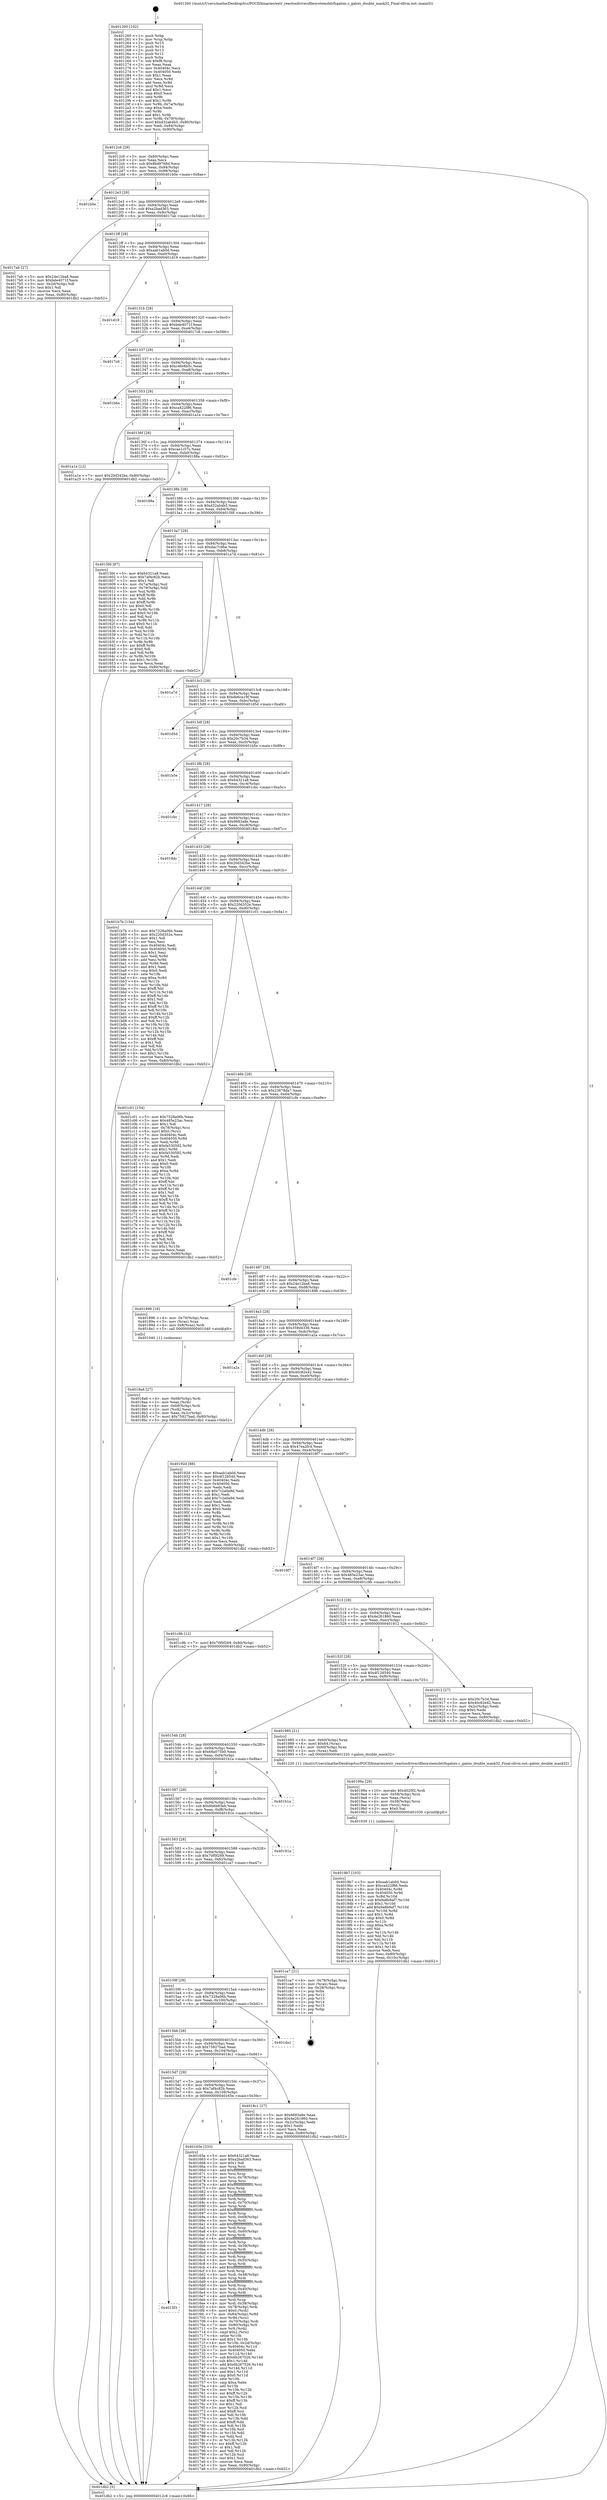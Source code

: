 digraph "0x401260" {
  label = "0x401260 (/mnt/c/Users/mathe/Desktop/tcc/POCII/binaries/extr_reactosdriversfilesystemsbtrfsgalois.c_galois_double_mask32_Final-ollvm.out::main(0))"
  labelloc = "t"
  node[shape=record]

  Entry [label="",width=0.3,height=0.3,shape=circle,fillcolor=black,style=filled]
  "0x4012c6" [label="{
     0x4012c6 [29]\l
     | [instrs]\l
     &nbsp;&nbsp;0x4012c6 \<+3\>: mov -0x80(%rbp),%eax\l
     &nbsp;&nbsp;0x4012c9 \<+2\>: mov %eax,%ecx\l
     &nbsp;&nbsp;0x4012cb \<+6\>: sub $0x8bd9768d,%ecx\l
     &nbsp;&nbsp;0x4012d1 \<+6\>: mov %eax,-0x94(%rbp)\l
     &nbsp;&nbsp;0x4012d7 \<+6\>: mov %ecx,-0x98(%rbp)\l
     &nbsp;&nbsp;0x4012dd \<+6\>: je 0000000000401b0e \<main+0x8ae\>\l
  }"]
  "0x401b0e" [label="{
     0x401b0e\l
  }", style=dashed]
  "0x4012e3" [label="{
     0x4012e3 [28]\l
     | [instrs]\l
     &nbsp;&nbsp;0x4012e3 \<+5\>: jmp 00000000004012e8 \<main+0x88\>\l
     &nbsp;&nbsp;0x4012e8 \<+6\>: mov -0x94(%rbp),%eax\l
     &nbsp;&nbsp;0x4012ee \<+5\>: sub $0xa2bad363,%eax\l
     &nbsp;&nbsp;0x4012f3 \<+6\>: mov %eax,-0x9c(%rbp)\l
     &nbsp;&nbsp;0x4012f9 \<+6\>: je 00000000004017ab \<main+0x54b\>\l
  }"]
  Exit [label="",width=0.3,height=0.3,shape=circle,fillcolor=black,style=filled,peripheries=2]
  "0x4017ab" [label="{
     0x4017ab [27]\l
     | [instrs]\l
     &nbsp;&nbsp;0x4017ab \<+5\>: mov $0x24e12ba8,%eax\l
     &nbsp;&nbsp;0x4017b0 \<+5\>: mov $0xbde4071f,%ecx\l
     &nbsp;&nbsp;0x4017b5 \<+3\>: mov -0x2d(%rbp),%dl\l
     &nbsp;&nbsp;0x4017b8 \<+3\>: test $0x1,%dl\l
     &nbsp;&nbsp;0x4017bb \<+3\>: cmovne %ecx,%eax\l
     &nbsp;&nbsp;0x4017be \<+3\>: mov %eax,-0x80(%rbp)\l
     &nbsp;&nbsp;0x4017c1 \<+5\>: jmp 0000000000401db2 \<main+0xb52\>\l
  }"]
  "0x4012ff" [label="{
     0x4012ff [28]\l
     | [instrs]\l
     &nbsp;&nbsp;0x4012ff \<+5\>: jmp 0000000000401304 \<main+0xa4\>\l
     &nbsp;&nbsp;0x401304 \<+6\>: mov -0x94(%rbp),%eax\l
     &nbsp;&nbsp;0x40130a \<+5\>: sub $0xaab1ab0d,%eax\l
     &nbsp;&nbsp;0x40130f \<+6\>: mov %eax,-0xa0(%rbp)\l
     &nbsp;&nbsp;0x401315 \<+6\>: je 0000000000401d19 \<main+0xab9\>\l
  }"]
  "0x4019b7" [label="{
     0x4019b7 [103]\l
     | [instrs]\l
     &nbsp;&nbsp;0x4019b7 \<+5\>: mov $0xaab1ab0d,%esi\l
     &nbsp;&nbsp;0x4019bc \<+5\>: mov $0xca422f86,%edx\l
     &nbsp;&nbsp;0x4019c1 \<+8\>: mov 0x40404c,%r8d\l
     &nbsp;&nbsp;0x4019c9 \<+8\>: mov 0x404050,%r9d\l
     &nbsp;&nbsp;0x4019d1 \<+3\>: mov %r8d,%r10d\l
     &nbsp;&nbsp;0x4019d4 \<+7\>: sub $0x9a8b9af7,%r10d\l
     &nbsp;&nbsp;0x4019db \<+4\>: sub $0x1,%r10d\l
     &nbsp;&nbsp;0x4019df \<+7\>: add $0x9a8b9af7,%r10d\l
     &nbsp;&nbsp;0x4019e6 \<+4\>: imul %r10d,%r8d\l
     &nbsp;&nbsp;0x4019ea \<+4\>: and $0x1,%r8d\l
     &nbsp;&nbsp;0x4019ee \<+4\>: cmp $0x0,%r8d\l
     &nbsp;&nbsp;0x4019f2 \<+4\>: sete %r11b\l
     &nbsp;&nbsp;0x4019f6 \<+4\>: cmp $0xa,%r9d\l
     &nbsp;&nbsp;0x4019fa \<+3\>: setl %bl\l
     &nbsp;&nbsp;0x4019fd \<+3\>: mov %r11b,%r14b\l
     &nbsp;&nbsp;0x401a00 \<+3\>: and %bl,%r14b\l
     &nbsp;&nbsp;0x401a03 \<+3\>: xor %bl,%r11b\l
     &nbsp;&nbsp;0x401a06 \<+3\>: or %r11b,%r14b\l
     &nbsp;&nbsp;0x401a09 \<+4\>: test $0x1,%r14b\l
     &nbsp;&nbsp;0x401a0d \<+3\>: cmovne %edx,%esi\l
     &nbsp;&nbsp;0x401a10 \<+3\>: mov %esi,-0x80(%rbp)\l
     &nbsp;&nbsp;0x401a13 \<+6\>: mov %eax,-0x10c(%rbp)\l
     &nbsp;&nbsp;0x401a19 \<+5\>: jmp 0000000000401db2 \<main+0xb52\>\l
  }"]
  "0x401d19" [label="{
     0x401d19\l
  }", style=dashed]
  "0x40131b" [label="{
     0x40131b [28]\l
     | [instrs]\l
     &nbsp;&nbsp;0x40131b \<+5\>: jmp 0000000000401320 \<main+0xc0\>\l
     &nbsp;&nbsp;0x401320 \<+6\>: mov -0x94(%rbp),%eax\l
     &nbsp;&nbsp;0x401326 \<+5\>: sub $0xbde4071f,%eax\l
     &nbsp;&nbsp;0x40132b \<+6\>: mov %eax,-0xa4(%rbp)\l
     &nbsp;&nbsp;0x401331 \<+6\>: je 00000000004017c6 \<main+0x566\>\l
  }"]
  "0x40199a" [label="{
     0x40199a [29]\l
     | [instrs]\l
     &nbsp;&nbsp;0x40199a \<+10\>: movabs $0x4020f2,%rdi\l
     &nbsp;&nbsp;0x4019a4 \<+4\>: mov -0x58(%rbp),%rcx\l
     &nbsp;&nbsp;0x4019a8 \<+2\>: mov %eax,(%rcx)\l
     &nbsp;&nbsp;0x4019aa \<+4\>: mov -0x58(%rbp),%rcx\l
     &nbsp;&nbsp;0x4019ae \<+2\>: mov (%rcx),%esi\l
     &nbsp;&nbsp;0x4019b0 \<+2\>: mov $0x0,%al\l
     &nbsp;&nbsp;0x4019b2 \<+5\>: call 0000000000401030 \<printf@plt\>\l
     | [calls]\l
     &nbsp;&nbsp;0x401030 \{1\} (unknown)\l
  }"]
  "0x4017c6" [label="{
     0x4017c6\l
  }", style=dashed]
  "0x401337" [label="{
     0x401337 [28]\l
     | [instrs]\l
     &nbsp;&nbsp;0x401337 \<+5\>: jmp 000000000040133c \<main+0xdc\>\l
     &nbsp;&nbsp;0x40133c \<+6\>: mov -0x94(%rbp),%eax\l
     &nbsp;&nbsp;0x401342 \<+5\>: sub $0xc46c6b5c,%eax\l
     &nbsp;&nbsp;0x401347 \<+6\>: mov %eax,-0xa8(%rbp)\l
     &nbsp;&nbsp;0x40134d \<+6\>: je 0000000000401b6a \<main+0x90a\>\l
  }"]
  "0x4018a6" [label="{
     0x4018a6 [27]\l
     | [instrs]\l
     &nbsp;&nbsp;0x4018a6 \<+4\>: mov -0x68(%rbp),%rdi\l
     &nbsp;&nbsp;0x4018aa \<+2\>: mov %eax,(%rdi)\l
     &nbsp;&nbsp;0x4018ac \<+4\>: mov -0x68(%rbp),%rdi\l
     &nbsp;&nbsp;0x4018b0 \<+2\>: mov (%rdi),%eax\l
     &nbsp;&nbsp;0x4018b2 \<+3\>: mov %eax,-0x2c(%rbp)\l
     &nbsp;&nbsp;0x4018b5 \<+7\>: movl $0x75827bad,-0x80(%rbp)\l
     &nbsp;&nbsp;0x4018bc \<+5\>: jmp 0000000000401db2 \<main+0xb52\>\l
  }"]
  "0x401b6a" [label="{
     0x401b6a\l
  }", style=dashed]
  "0x401353" [label="{
     0x401353 [28]\l
     | [instrs]\l
     &nbsp;&nbsp;0x401353 \<+5\>: jmp 0000000000401358 \<main+0xf8\>\l
     &nbsp;&nbsp;0x401358 \<+6\>: mov -0x94(%rbp),%eax\l
     &nbsp;&nbsp;0x40135e \<+5\>: sub $0xca422f86,%eax\l
     &nbsp;&nbsp;0x401363 \<+6\>: mov %eax,-0xac(%rbp)\l
     &nbsp;&nbsp;0x401369 \<+6\>: je 0000000000401a1e \<main+0x7be\>\l
  }"]
  "0x4015f3" [label="{
     0x4015f3\l
  }", style=dashed]
  "0x401a1e" [label="{
     0x401a1e [12]\l
     | [instrs]\l
     &nbsp;&nbsp;0x401a1e \<+7\>: movl $0x20d342be,-0x80(%rbp)\l
     &nbsp;&nbsp;0x401a25 \<+5\>: jmp 0000000000401db2 \<main+0xb52\>\l
  }"]
  "0x40136f" [label="{
     0x40136f [28]\l
     | [instrs]\l
     &nbsp;&nbsp;0x40136f \<+5\>: jmp 0000000000401374 \<main+0x114\>\l
     &nbsp;&nbsp;0x401374 \<+6\>: mov -0x94(%rbp),%eax\l
     &nbsp;&nbsp;0x40137a \<+5\>: sub $0xcae1c57c,%eax\l
     &nbsp;&nbsp;0x40137f \<+6\>: mov %eax,-0xb0(%rbp)\l
     &nbsp;&nbsp;0x401385 \<+6\>: je 000000000040188a \<main+0x62a\>\l
  }"]
  "0x40165e" [label="{
     0x40165e [333]\l
     | [instrs]\l
     &nbsp;&nbsp;0x40165e \<+5\>: mov $0x64321a8,%eax\l
     &nbsp;&nbsp;0x401663 \<+5\>: mov $0xa2bad363,%ecx\l
     &nbsp;&nbsp;0x401668 \<+2\>: mov $0x1,%dl\l
     &nbsp;&nbsp;0x40166a \<+3\>: mov %rsp,%rsi\l
     &nbsp;&nbsp;0x40166d \<+4\>: add $0xfffffffffffffff0,%rsi\l
     &nbsp;&nbsp;0x401671 \<+3\>: mov %rsi,%rsp\l
     &nbsp;&nbsp;0x401674 \<+4\>: mov %rsi,-0x78(%rbp)\l
     &nbsp;&nbsp;0x401678 \<+3\>: mov %rsp,%rsi\l
     &nbsp;&nbsp;0x40167b \<+4\>: add $0xfffffffffffffff0,%rsi\l
     &nbsp;&nbsp;0x40167f \<+3\>: mov %rsi,%rsp\l
     &nbsp;&nbsp;0x401682 \<+3\>: mov %rsp,%rdi\l
     &nbsp;&nbsp;0x401685 \<+4\>: add $0xfffffffffffffff0,%rdi\l
     &nbsp;&nbsp;0x401689 \<+3\>: mov %rdi,%rsp\l
     &nbsp;&nbsp;0x40168c \<+4\>: mov %rdi,-0x70(%rbp)\l
     &nbsp;&nbsp;0x401690 \<+3\>: mov %rsp,%rdi\l
     &nbsp;&nbsp;0x401693 \<+4\>: add $0xfffffffffffffff0,%rdi\l
     &nbsp;&nbsp;0x401697 \<+3\>: mov %rdi,%rsp\l
     &nbsp;&nbsp;0x40169a \<+4\>: mov %rdi,-0x68(%rbp)\l
     &nbsp;&nbsp;0x40169e \<+3\>: mov %rsp,%rdi\l
     &nbsp;&nbsp;0x4016a1 \<+4\>: add $0xfffffffffffffff0,%rdi\l
     &nbsp;&nbsp;0x4016a5 \<+3\>: mov %rdi,%rsp\l
     &nbsp;&nbsp;0x4016a8 \<+4\>: mov %rdi,-0x60(%rbp)\l
     &nbsp;&nbsp;0x4016ac \<+3\>: mov %rsp,%rdi\l
     &nbsp;&nbsp;0x4016af \<+4\>: add $0xfffffffffffffff0,%rdi\l
     &nbsp;&nbsp;0x4016b3 \<+3\>: mov %rdi,%rsp\l
     &nbsp;&nbsp;0x4016b6 \<+4\>: mov %rdi,-0x58(%rbp)\l
     &nbsp;&nbsp;0x4016ba \<+3\>: mov %rsp,%rdi\l
     &nbsp;&nbsp;0x4016bd \<+4\>: add $0xfffffffffffffff0,%rdi\l
     &nbsp;&nbsp;0x4016c1 \<+3\>: mov %rdi,%rsp\l
     &nbsp;&nbsp;0x4016c4 \<+4\>: mov %rdi,-0x50(%rbp)\l
     &nbsp;&nbsp;0x4016c8 \<+3\>: mov %rsp,%rdi\l
     &nbsp;&nbsp;0x4016cb \<+4\>: add $0xfffffffffffffff0,%rdi\l
     &nbsp;&nbsp;0x4016cf \<+3\>: mov %rdi,%rsp\l
     &nbsp;&nbsp;0x4016d2 \<+4\>: mov %rdi,-0x48(%rbp)\l
     &nbsp;&nbsp;0x4016d6 \<+3\>: mov %rsp,%rdi\l
     &nbsp;&nbsp;0x4016d9 \<+4\>: add $0xfffffffffffffff0,%rdi\l
     &nbsp;&nbsp;0x4016dd \<+3\>: mov %rdi,%rsp\l
     &nbsp;&nbsp;0x4016e0 \<+4\>: mov %rdi,-0x40(%rbp)\l
     &nbsp;&nbsp;0x4016e4 \<+3\>: mov %rsp,%rdi\l
     &nbsp;&nbsp;0x4016e7 \<+4\>: add $0xfffffffffffffff0,%rdi\l
     &nbsp;&nbsp;0x4016eb \<+3\>: mov %rdi,%rsp\l
     &nbsp;&nbsp;0x4016ee \<+4\>: mov %rdi,-0x38(%rbp)\l
     &nbsp;&nbsp;0x4016f2 \<+4\>: mov -0x78(%rbp),%rdi\l
     &nbsp;&nbsp;0x4016f6 \<+6\>: movl $0x0,(%rdi)\l
     &nbsp;&nbsp;0x4016fc \<+7\>: mov -0x84(%rbp),%r8d\l
     &nbsp;&nbsp;0x401703 \<+3\>: mov %r8d,(%rsi)\l
     &nbsp;&nbsp;0x401706 \<+4\>: mov -0x70(%rbp),%rdi\l
     &nbsp;&nbsp;0x40170a \<+7\>: mov -0x90(%rbp),%r9\l
     &nbsp;&nbsp;0x401711 \<+3\>: mov %r9,(%rdi)\l
     &nbsp;&nbsp;0x401714 \<+3\>: cmpl $0x2,(%rsi)\l
     &nbsp;&nbsp;0x401717 \<+4\>: setne %r10b\l
     &nbsp;&nbsp;0x40171b \<+4\>: and $0x1,%r10b\l
     &nbsp;&nbsp;0x40171f \<+4\>: mov %r10b,-0x2d(%rbp)\l
     &nbsp;&nbsp;0x401723 \<+8\>: mov 0x40404c,%r11d\l
     &nbsp;&nbsp;0x40172b \<+7\>: mov 0x404050,%ebx\l
     &nbsp;&nbsp;0x401732 \<+3\>: mov %r11d,%r14d\l
     &nbsp;&nbsp;0x401735 \<+7\>: sub $0x6b267526,%r14d\l
     &nbsp;&nbsp;0x40173c \<+4\>: sub $0x1,%r14d\l
     &nbsp;&nbsp;0x401740 \<+7\>: add $0x6b267526,%r14d\l
     &nbsp;&nbsp;0x401747 \<+4\>: imul %r14d,%r11d\l
     &nbsp;&nbsp;0x40174b \<+4\>: and $0x1,%r11d\l
     &nbsp;&nbsp;0x40174f \<+4\>: cmp $0x0,%r11d\l
     &nbsp;&nbsp;0x401753 \<+4\>: sete %r10b\l
     &nbsp;&nbsp;0x401757 \<+3\>: cmp $0xa,%ebx\l
     &nbsp;&nbsp;0x40175a \<+4\>: setl %r15b\l
     &nbsp;&nbsp;0x40175e \<+3\>: mov %r10b,%r12b\l
     &nbsp;&nbsp;0x401761 \<+4\>: xor $0xff,%r12b\l
     &nbsp;&nbsp;0x401765 \<+3\>: mov %r15b,%r13b\l
     &nbsp;&nbsp;0x401768 \<+4\>: xor $0xff,%r13b\l
     &nbsp;&nbsp;0x40176c \<+3\>: xor $0x1,%dl\l
     &nbsp;&nbsp;0x40176f \<+3\>: mov %r12b,%sil\l
     &nbsp;&nbsp;0x401772 \<+4\>: and $0xff,%sil\l
     &nbsp;&nbsp;0x401776 \<+3\>: and %dl,%r10b\l
     &nbsp;&nbsp;0x401779 \<+3\>: mov %r13b,%dil\l
     &nbsp;&nbsp;0x40177c \<+4\>: and $0xff,%dil\l
     &nbsp;&nbsp;0x401780 \<+3\>: and %dl,%r15b\l
     &nbsp;&nbsp;0x401783 \<+3\>: or %r10b,%sil\l
     &nbsp;&nbsp;0x401786 \<+3\>: or %r15b,%dil\l
     &nbsp;&nbsp;0x401789 \<+3\>: xor %dil,%sil\l
     &nbsp;&nbsp;0x40178c \<+3\>: or %r13b,%r12b\l
     &nbsp;&nbsp;0x40178f \<+4\>: xor $0xff,%r12b\l
     &nbsp;&nbsp;0x401793 \<+3\>: or $0x1,%dl\l
     &nbsp;&nbsp;0x401796 \<+3\>: and %dl,%r12b\l
     &nbsp;&nbsp;0x401799 \<+3\>: or %r12b,%sil\l
     &nbsp;&nbsp;0x40179c \<+4\>: test $0x1,%sil\l
     &nbsp;&nbsp;0x4017a0 \<+3\>: cmovne %ecx,%eax\l
     &nbsp;&nbsp;0x4017a3 \<+3\>: mov %eax,-0x80(%rbp)\l
     &nbsp;&nbsp;0x4017a6 \<+5\>: jmp 0000000000401db2 \<main+0xb52\>\l
  }"]
  "0x40188a" [label="{
     0x40188a\l
  }", style=dashed]
  "0x40138b" [label="{
     0x40138b [28]\l
     | [instrs]\l
     &nbsp;&nbsp;0x40138b \<+5\>: jmp 0000000000401390 \<main+0x130\>\l
     &nbsp;&nbsp;0x401390 \<+6\>: mov -0x94(%rbp),%eax\l
     &nbsp;&nbsp;0x401396 \<+5\>: sub $0xd32ab4b5,%eax\l
     &nbsp;&nbsp;0x40139b \<+6\>: mov %eax,-0xb4(%rbp)\l
     &nbsp;&nbsp;0x4013a1 \<+6\>: je 00000000004015fd \<main+0x39d\>\l
  }"]
  "0x4015d7" [label="{
     0x4015d7 [28]\l
     | [instrs]\l
     &nbsp;&nbsp;0x4015d7 \<+5\>: jmp 00000000004015dc \<main+0x37c\>\l
     &nbsp;&nbsp;0x4015dc \<+6\>: mov -0x94(%rbp),%eax\l
     &nbsp;&nbsp;0x4015e2 \<+5\>: sub $0x7af4c82b,%eax\l
     &nbsp;&nbsp;0x4015e7 \<+6\>: mov %eax,-0x108(%rbp)\l
     &nbsp;&nbsp;0x4015ed \<+6\>: je 000000000040165e \<main+0x3fe\>\l
  }"]
  "0x4015fd" [label="{
     0x4015fd [97]\l
     | [instrs]\l
     &nbsp;&nbsp;0x4015fd \<+5\>: mov $0x64321a8,%eax\l
     &nbsp;&nbsp;0x401602 \<+5\>: mov $0x7af4c82b,%ecx\l
     &nbsp;&nbsp;0x401607 \<+2\>: mov $0x1,%dl\l
     &nbsp;&nbsp;0x401609 \<+4\>: mov -0x7a(%rbp),%sil\l
     &nbsp;&nbsp;0x40160d \<+4\>: mov -0x79(%rbp),%dil\l
     &nbsp;&nbsp;0x401611 \<+3\>: mov %sil,%r8b\l
     &nbsp;&nbsp;0x401614 \<+4\>: xor $0xff,%r8b\l
     &nbsp;&nbsp;0x401618 \<+3\>: mov %dil,%r9b\l
     &nbsp;&nbsp;0x40161b \<+4\>: xor $0xff,%r9b\l
     &nbsp;&nbsp;0x40161f \<+3\>: xor $0x0,%dl\l
     &nbsp;&nbsp;0x401622 \<+3\>: mov %r8b,%r10b\l
     &nbsp;&nbsp;0x401625 \<+4\>: and $0x0,%r10b\l
     &nbsp;&nbsp;0x401629 \<+3\>: and %dl,%sil\l
     &nbsp;&nbsp;0x40162c \<+3\>: mov %r9b,%r11b\l
     &nbsp;&nbsp;0x40162f \<+4\>: and $0x0,%r11b\l
     &nbsp;&nbsp;0x401633 \<+3\>: and %dl,%dil\l
     &nbsp;&nbsp;0x401636 \<+3\>: or %sil,%r10b\l
     &nbsp;&nbsp;0x401639 \<+3\>: or %dil,%r11b\l
     &nbsp;&nbsp;0x40163c \<+3\>: xor %r11b,%r10b\l
     &nbsp;&nbsp;0x40163f \<+3\>: or %r9b,%r8b\l
     &nbsp;&nbsp;0x401642 \<+4\>: xor $0xff,%r8b\l
     &nbsp;&nbsp;0x401646 \<+3\>: or $0x0,%dl\l
     &nbsp;&nbsp;0x401649 \<+3\>: and %dl,%r8b\l
     &nbsp;&nbsp;0x40164c \<+3\>: or %r8b,%r10b\l
     &nbsp;&nbsp;0x40164f \<+4\>: test $0x1,%r10b\l
     &nbsp;&nbsp;0x401653 \<+3\>: cmovne %ecx,%eax\l
     &nbsp;&nbsp;0x401656 \<+3\>: mov %eax,-0x80(%rbp)\l
     &nbsp;&nbsp;0x401659 \<+5\>: jmp 0000000000401db2 \<main+0xb52\>\l
  }"]
  "0x4013a7" [label="{
     0x4013a7 [28]\l
     | [instrs]\l
     &nbsp;&nbsp;0x4013a7 \<+5\>: jmp 00000000004013ac \<main+0x14c\>\l
     &nbsp;&nbsp;0x4013ac \<+6\>: mov -0x94(%rbp),%eax\l
     &nbsp;&nbsp;0x4013b2 \<+5\>: sub $0xdac7c9be,%eax\l
     &nbsp;&nbsp;0x4013b7 \<+6\>: mov %eax,-0xb8(%rbp)\l
     &nbsp;&nbsp;0x4013bd \<+6\>: je 0000000000401a7d \<main+0x81d\>\l
  }"]
  "0x401db2" [label="{
     0x401db2 [5]\l
     | [instrs]\l
     &nbsp;&nbsp;0x401db2 \<+5\>: jmp 00000000004012c6 \<main+0x66\>\l
  }"]
  "0x401260" [label="{
     0x401260 [102]\l
     | [instrs]\l
     &nbsp;&nbsp;0x401260 \<+1\>: push %rbp\l
     &nbsp;&nbsp;0x401261 \<+3\>: mov %rsp,%rbp\l
     &nbsp;&nbsp;0x401264 \<+2\>: push %r15\l
     &nbsp;&nbsp;0x401266 \<+2\>: push %r14\l
     &nbsp;&nbsp;0x401268 \<+2\>: push %r13\l
     &nbsp;&nbsp;0x40126a \<+2\>: push %r12\l
     &nbsp;&nbsp;0x40126c \<+1\>: push %rbx\l
     &nbsp;&nbsp;0x40126d \<+7\>: sub $0xf8,%rsp\l
     &nbsp;&nbsp;0x401274 \<+2\>: xor %eax,%eax\l
     &nbsp;&nbsp;0x401276 \<+7\>: mov 0x40404c,%ecx\l
     &nbsp;&nbsp;0x40127d \<+7\>: mov 0x404050,%edx\l
     &nbsp;&nbsp;0x401284 \<+3\>: sub $0x1,%eax\l
     &nbsp;&nbsp;0x401287 \<+3\>: mov %ecx,%r8d\l
     &nbsp;&nbsp;0x40128a \<+3\>: add %eax,%r8d\l
     &nbsp;&nbsp;0x40128d \<+4\>: imul %r8d,%ecx\l
     &nbsp;&nbsp;0x401291 \<+3\>: and $0x1,%ecx\l
     &nbsp;&nbsp;0x401294 \<+3\>: cmp $0x0,%ecx\l
     &nbsp;&nbsp;0x401297 \<+4\>: sete %r9b\l
     &nbsp;&nbsp;0x40129b \<+4\>: and $0x1,%r9b\l
     &nbsp;&nbsp;0x40129f \<+4\>: mov %r9b,-0x7a(%rbp)\l
     &nbsp;&nbsp;0x4012a3 \<+3\>: cmp $0xa,%edx\l
     &nbsp;&nbsp;0x4012a6 \<+4\>: setl %r9b\l
     &nbsp;&nbsp;0x4012aa \<+4\>: and $0x1,%r9b\l
     &nbsp;&nbsp;0x4012ae \<+4\>: mov %r9b,-0x79(%rbp)\l
     &nbsp;&nbsp;0x4012b2 \<+7\>: movl $0xd32ab4b5,-0x80(%rbp)\l
     &nbsp;&nbsp;0x4012b9 \<+6\>: mov %edi,-0x84(%rbp)\l
     &nbsp;&nbsp;0x4012bf \<+7\>: mov %rsi,-0x90(%rbp)\l
  }"]
  "0x4018c1" [label="{
     0x4018c1 [27]\l
     | [instrs]\l
     &nbsp;&nbsp;0x4018c1 \<+5\>: mov $0x9683a8e,%eax\l
     &nbsp;&nbsp;0x4018c6 \<+5\>: mov $0x4e261860,%ecx\l
     &nbsp;&nbsp;0x4018cb \<+3\>: mov -0x2c(%rbp),%edx\l
     &nbsp;&nbsp;0x4018ce \<+3\>: cmp $0x1,%edx\l
     &nbsp;&nbsp;0x4018d1 \<+3\>: cmovl %ecx,%eax\l
     &nbsp;&nbsp;0x4018d4 \<+3\>: mov %eax,-0x80(%rbp)\l
     &nbsp;&nbsp;0x4018d7 \<+5\>: jmp 0000000000401db2 \<main+0xb52\>\l
  }"]
  "0x401a7d" [label="{
     0x401a7d\l
  }", style=dashed]
  "0x4013c3" [label="{
     0x4013c3 [28]\l
     | [instrs]\l
     &nbsp;&nbsp;0x4013c3 \<+5\>: jmp 00000000004013c8 \<main+0x168\>\l
     &nbsp;&nbsp;0x4013c8 \<+6\>: mov -0x94(%rbp),%eax\l
     &nbsp;&nbsp;0x4013ce \<+5\>: sub $0xdb6ca19f,%eax\l
     &nbsp;&nbsp;0x4013d3 \<+6\>: mov %eax,-0xbc(%rbp)\l
     &nbsp;&nbsp;0x4013d9 \<+6\>: je 0000000000401d5d \<main+0xafd\>\l
  }"]
  "0x4015bb" [label="{
     0x4015bb [28]\l
     | [instrs]\l
     &nbsp;&nbsp;0x4015bb \<+5\>: jmp 00000000004015c0 \<main+0x360\>\l
     &nbsp;&nbsp;0x4015c0 \<+6\>: mov -0x94(%rbp),%eax\l
     &nbsp;&nbsp;0x4015c6 \<+5\>: sub $0x75827bad,%eax\l
     &nbsp;&nbsp;0x4015cb \<+6\>: mov %eax,-0x104(%rbp)\l
     &nbsp;&nbsp;0x4015d1 \<+6\>: je 00000000004018c1 \<main+0x661\>\l
  }"]
  "0x401d5d" [label="{
     0x401d5d\l
  }", style=dashed]
  "0x4013df" [label="{
     0x4013df [28]\l
     | [instrs]\l
     &nbsp;&nbsp;0x4013df \<+5\>: jmp 00000000004013e4 \<main+0x184\>\l
     &nbsp;&nbsp;0x4013e4 \<+6\>: mov -0x94(%rbp),%eax\l
     &nbsp;&nbsp;0x4013ea \<+5\>: sub $0x20c7b34,%eax\l
     &nbsp;&nbsp;0x4013ef \<+6\>: mov %eax,-0xc0(%rbp)\l
     &nbsp;&nbsp;0x4013f5 \<+6\>: je 0000000000401b5e \<main+0x8fe\>\l
  }"]
  "0x401da1" [label="{
     0x401da1\l
  }", style=dashed]
  "0x401b5e" [label="{
     0x401b5e\l
  }", style=dashed]
  "0x4013fb" [label="{
     0x4013fb [28]\l
     | [instrs]\l
     &nbsp;&nbsp;0x4013fb \<+5\>: jmp 0000000000401400 \<main+0x1a0\>\l
     &nbsp;&nbsp;0x401400 \<+6\>: mov -0x94(%rbp),%eax\l
     &nbsp;&nbsp;0x401406 \<+5\>: sub $0x64321a8,%eax\l
     &nbsp;&nbsp;0x40140b \<+6\>: mov %eax,-0xc4(%rbp)\l
     &nbsp;&nbsp;0x401411 \<+6\>: je 0000000000401cbc \<main+0xa5c\>\l
  }"]
  "0x40159f" [label="{
     0x40159f [28]\l
     | [instrs]\l
     &nbsp;&nbsp;0x40159f \<+5\>: jmp 00000000004015a4 \<main+0x344\>\l
     &nbsp;&nbsp;0x4015a4 \<+6\>: mov -0x94(%rbp),%eax\l
     &nbsp;&nbsp;0x4015aa \<+5\>: sub $0x7328a06b,%eax\l
     &nbsp;&nbsp;0x4015af \<+6\>: mov %eax,-0x100(%rbp)\l
     &nbsp;&nbsp;0x4015b5 \<+6\>: je 0000000000401da1 \<main+0xb41\>\l
  }"]
  "0x401cbc" [label="{
     0x401cbc\l
  }", style=dashed]
  "0x401417" [label="{
     0x401417 [28]\l
     | [instrs]\l
     &nbsp;&nbsp;0x401417 \<+5\>: jmp 000000000040141c \<main+0x1bc\>\l
     &nbsp;&nbsp;0x40141c \<+6\>: mov -0x94(%rbp),%eax\l
     &nbsp;&nbsp;0x401422 \<+5\>: sub $0x9683a8e,%eax\l
     &nbsp;&nbsp;0x401427 \<+6\>: mov %eax,-0xc8(%rbp)\l
     &nbsp;&nbsp;0x40142d \<+6\>: je 00000000004018dc \<main+0x67c\>\l
  }"]
  "0x401ca7" [label="{
     0x401ca7 [21]\l
     | [instrs]\l
     &nbsp;&nbsp;0x401ca7 \<+4\>: mov -0x78(%rbp),%rax\l
     &nbsp;&nbsp;0x401cab \<+2\>: mov (%rax),%eax\l
     &nbsp;&nbsp;0x401cad \<+4\>: lea -0x28(%rbp),%rsp\l
     &nbsp;&nbsp;0x401cb1 \<+1\>: pop %rbx\l
     &nbsp;&nbsp;0x401cb2 \<+2\>: pop %r12\l
     &nbsp;&nbsp;0x401cb4 \<+2\>: pop %r13\l
     &nbsp;&nbsp;0x401cb6 \<+2\>: pop %r14\l
     &nbsp;&nbsp;0x401cb8 \<+2\>: pop %r15\l
     &nbsp;&nbsp;0x401cba \<+1\>: pop %rbp\l
     &nbsp;&nbsp;0x401cbb \<+1\>: ret\l
  }"]
  "0x4018dc" [label="{
     0x4018dc\l
  }", style=dashed]
  "0x401433" [label="{
     0x401433 [28]\l
     | [instrs]\l
     &nbsp;&nbsp;0x401433 \<+5\>: jmp 0000000000401438 \<main+0x1d8\>\l
     &nbsp;&nbsp;0x401438 \<+6\>: mov -0x94(%rbp),%eax\l
     &nbsp;&nbsp;0x40143e \<+5\>: sub $0x20d342be,%eax\l
     &nbsp;&nbsp;0x401443 \<+6\>: mov %eax,-0xcc(%rbp)\l
     &nbsp;&nbsp;0x401449 \<+6\>: je 0000000000401b7b \<main+0x91b\>\l
  }"]
  "0x401583" [label="{
     0x401583 [28]\l
     | [instrs]\l
     &nbsp;&nbsp;0x401583 \<+5\>: jmp 0000000000401588 \<main+0x328\>\l
     &nbsp;&nbsp;0x401588 \<+6\>: mov -0x94(%rbp),%eax\l
     &nbsp;&nbsp;0x40158e \<+5\>: sub $0x70f0f269,%eax\l
     &nbsp;&nbsp;0x401593 \<+6\>: mov %eax,-0xfc(%rbp)\l
     &nbsp;&nbsp;0x401599 \<+6\>: je 0000000000401ca7 \<main+0xa47\>\l
  }"]
  "0x401b7b" [label="{
     0x401b7b [134]\l
     | [instrs]\l
     &nbsp;&nbsp;0x401b7b \<+5\>: mov $0x7328a06b,%eax\l
     &nbsp;&nbsp;0x401b80 \<+5\>: mov $0x220d352e,%ecx\l
     &nbsp;&nbsp;0x401b85 \<+2\>: mov $0x1,%dl\l
     &nbsp;&nbsp;0x401b87 \<+2\>: xor %esi,%esi\l
     &nbsp;&nbsp;0x401b89 \<+7\>: mov 0x40404c,%edi\l
     &nbsp;&nbsp;0x401b90 \<+8\>: mov 0x404050,%r8d\l
     &nbsp;&nbsp;0x401b98 \<+3\>: sub $0x1,%esi\l
     &nbsp;&nbsp;0x401b9b \<+3\>: mov %edi,%r9d\l
     &nbsp;&nbsp;0x401b9e \<+3\>: add %esi,%r9d\l
     &nbsp;&nbsp;0x401ba1 \<+4\>: imul %r9d,%edi\l
     &nbsp;&nbsp;0x401ba5 \<+3\>: and $0x1,%edi\l
     &nbsp;&nbsp;0x401ba8 \<+3\>: cmp $0x0,%edi\l
     &nbsp;&nbsp;0x401bab \<+4\>: sete %r10b\l
     &nbsp;&nbsp;0x401baf \<+4\>: cmp $0xa,%r8d\l
     &nbsp;&nbsp;0x401bb3 \<+4\>: setl %r11b\l
     &nbsp;&nbsp;0x401bb7 \<+3\>: mov %r10b,%bl\l
     &nbsp;&nbsp;0x401bba \<+3\>: xor $0xff,%bl\l
     &nbsp;&nbsp;0x401bbd \<+3\>: mov %r11b,%r14b\l
     &nbsp;&nbsp;0x401bc0 \<+4\>: xor $0xff,%r14b\l
     &nbsp;&nbsp;0x401bc4 \<+3\>: xor $0x1,%dl\l
     &nbsp;&nbsp;0x401bc7 \<+3\>: mov %bl,%r15b\l
     &nbsp;&nbsp;0x401bca \<+4\>: and $0xff,%r15b\l
     &nbsp;&nbsp;0x401bce \<+3\>: and %dl,%r10b\l
     &nbsp;&nbsp;0x401bd1 \<+3\>: mov %r14b,%r12b\l
     &nbsp;&nbsp;0x401bd4 \<+4\>: and $0xff,%r12b\l
     &nbsp;&nbsp;0x401bd8 \<+3\>: and %dl,%r11b\l
     &nbsp;&nbsp;0x401bdb \<+3\>: or %r10b,%r15b\l
     &nbsp;&nbsp;0x401bde \<+3\>: or %r11b,%r12b\l
     &nbsp;&nbsp;0x401be1 \<+3\>: xor %r12b,%r15b\l
     &nbsp;&nbsp;0x401be4 \<+3\>: or %r14b,%bl\l
     &nbsp;&nbsp;0x401be7 \<+3\>: xor $0xff,%bl\l
     &nbsp;&nbsp;0x401bea \<+3\>: or $0x1,%dl\l
     &nbsp;&nbsp;0x401bed \<+2\>: and %dl,%bl\l
     &nbsp;&nbsp;0x401bef \<+3\>: or %bl,%r15b\l
     &nbsp;&nbsp;0x401bf2 \<+4\>: test $0x1,%r15b\l
     &nbsp;&nbsp;0x401bf6 \<+3\>: cmovne %ecx,%eax\l
     &nbsp;&nbsp;0x401bf9 \<+3\>: mov %eax,-0x80(%rbp)\l
     &nbsp;&nbsp;0x401bfc \<+5\>: jmp 0000000000401db2 \<main+0xb52\>\l
  }"]
  "0x40144f" [label="{
     0x40144f [28]\l
     | [instrs]\l
     &nbsp;&nbsp;0x40144f \<+5\>: jmp 0000000000401454 \<main+0x1f4\>\l
     &nbsp;&nbsp;0x401454 \<+6\>: mov -0x94(%rbp),%eax\l
     &nbsp;&nbsp;0x40145a \<+5\>: sub $0x220d352e,%eax\l
     &nbsp;&nbsp;0x40145f \<+6\>: mov %eax,-0xd0(%rbp)\l
     &nbsp;&nbsp;0x401465 \<+6\>: je 0000000000401c01 \<main+0x9a1\>\l
  }"]
  "0x40181e" [label="{
     0x40181e\l
  }", style=dashed]
  "0x401c01" [label="{
     0x401c01 [154]\l
     | [instrs]\l
     &nbsp;&nbsp;0x401c01 \<+5\>: mov $0x7328a06b,%eax\l
     &nbsp;&nbsp;0x401c06 \<+5\>: mov $0x485e23ac,%ecx\l
     &nbsp;&nbsp;0x401c0b \<+2\>: mov $0x1,%dl\l
     &nbsp;&nbsp;0x401c0d \<+4\>: mov -0x78(%rbp),%rsi\l
     &nbsp;&nbsp;0x401c11 \<+6\>: movl $0x0,(%rsi)\l
     &nbsp;&nbsp;0x401c17 \<+7\>: mov 0x40404c,%edi\l
     &nbsp;&nbsp;0x401c1e \<+8\>: mov 0x404050,%r8d\l
     &nbsp;&nbsp;0x401c26 \<+3\>: mov %edi,%r9d\l
     &nbsp;&nbsp;0x401c29 \<+7\>: add $0xfa530582,%r9d\l
     &nbsp;&nbsp;0x401c30 \<+4\>: sub $0x1,%r9d\l
     &nbsp;&nbsp;0x401c34 \<+7\>: sub $0xfa530582,%r9d\l
     &nbsp;&nbsp;0x401c3b \<+4\>: imul %r9d,%edi\l
     &nbsp;&nbsp;0x401c3f \<+3\>: and $0x1,%edi\l
     &nbsp;&nbsp;0x401c42 \<+3\>: cmp $0x0,%edi\l
     &nbsp;&nbsp;0x401c45 \<+4\>: sete %r10b\l
     &nbsp;&nbsp;0x401c49 \<+4\>: cmp $0xa,%r8d\l
     &nbsp;&nbsp;0x401c4d \<+4\>: setl %r11b\l
     &nbsp;&nbsp;0x401c51 \<+3\>: mov %r10b,%bl\l
     &nbsp;&nbsp;0x401c54 \<+3\>: xor $0xff,%bl\l
     &nbsp;&nbsp;0x401c57 \<+3\>: mov %r11b,%r14b\l
     &nbsp;&nbsp;0x401c5a \<+4\>: xor $0xff,%r14b\l
     &nbsp;&nbsp;0x401c5e \<+3\>: xor $0x1,%dl\l
     &nbsp;&nbsp;0x401c61 \<+3\>: mov %bl,%r15b\l
     &nbsp;&nbsp;0x401c64 \<+4\>: and $0xff,%r15b\l
     &nbsp;&nbsp;0x401c68 \<+3\>: and %dl,%r10b\l
     &nbsp;&nbsp;0x401c6b \<+3\>: mov %r14b,%r12b\l
     &nbsp;&nbsp;0x401c6e \<+4\>: and $0xff,%r12b\l
     &nbsp;&nbsp;0x401c72 \<+3\>: and %dl,%r11b\l
     &nbsp;&nbsp;0x401c75 \<+3\>: or %r10b,%r15b\l
     &nbsp;&nbsp;0x401c78 \<+3\>: or %r11b,%r12b\l
     &nbsp;&nbsp;0x401c7b \<+3\>: xor %r12b,%r15b\l
     &nbsp;&nbsp;0x401c7e \<+3\>: or %r14b,%bl\l
     &nbsp;&nbsp;0x401c81 \<+3\>: xor $0xff,%bl\l
     &nbsp;&nbsp;0x401c84 \<+3\>: or $0x1,%dl\l
     &nbsp;&nbsp;0x401c87 \<+2\>: and %dl,%bl\l
     &nbsp;&nbsp;0x401c89 \<+3\>: or %bl,%r15b\l
     &nbsp;&nbsp;0x401c8c \<+4\>: test $0x1,%r15b\l
     &nbsp;&nbsp;0x401c90 \<+3\>: cmovne %ecx,%eax\l
     &nbsp;&nbsp;0x401c93 \<+3\>: mov %eax,-0x80(%rbp)\l
     &nbsp;&nbsp;0x401c96 \<+5\>: jmp 0000000000401db2 \<main+0xb52\>\l
  }"]
  "0x40146b" [label="{
     0x40146b [28]\l
     | [instrs]\l
     &nbsp;&nbsp;0x40146b \<+5\>: jmp 0000000000401470 \<main+0x210\>\l
     &nbsp;&nbsp;0x401470 \<+6\>: mov -0x94(%rbp),%eax\l
     &nbsp;&nbsp;0x401476 \<+5\>: sub $0x23678da7,%eax\l
     &nbsp;&nbsp;0x40147b \<+6\>: mov %eax,-0xd4(%rbp)\l
     &nbsp;&nbsp;0x401481 \<+6\>: je 0000000000401cfe \<main+0xa9e\>\l
  }"]
  "0x401567" [label="{
     0x401567 [28]\l
     | [instrs]\l
     &nbsp;&nbsp;0x401567 \<+5\>: jmp 000000000040156c \<main+0x30c\>\l
     &nbsp;&nbsp;0x40156c \<+6\>: mov -0x94(%rbp),%eax\l
     &nbsp;&nbsp;0x401572 \<+5\>: sub $0x6b6b83eb,%eax\l
     &nbsp;&nbsp;0x401577 \<+6\>: mov %eax,-0xf8(%rbp)\l
     &nbsp;&nbsp;0x40157d \<+6\>: je 000000000040181e \<main+0x5be\>\l
  }"]
  "0x401cfe" [label="{
     0x401cfe\l
  }", style=dashed]
  "0x401487" [label="{
     0x401487 [28]\l
     | [instrs]\l
     &nbsp;&nbsp;0x401487 \<+5\>: jmp 000000000040148c \<main+0x22c\>\l
     &nbsp;&nbsp;0x40148c \<+6\>: mov -0x94(%rbp),%eax\l
     &nbsp;&nbsp;0x401492 \<+5\>: sub $0x24e12ba8,%eax\l
     &nbsp;&nbsp;0x401497 \<+6\>: mov %eax,-0xd8(%rbp)\l
     &nbsp;&nbsp;0x40149d \<+6\>: je 0000000000401896 \<main+0x636\>\l
  }"]
  "0x401b1a" [label="{
     0x401b1a\l
  }", style=dashed]
  "0x401896" [label="{
     0x401896 [16]\l
     | [instrs]\l
     &nbsp;&nbsp;0x401896 \<+4\>: mov -0x70(%rbp),%rax\l
     &nbsp;&nbsp;0x40189a \<+3\>: mov (%rax),%rax\l
     &nbsp;&nbsp;0x40189d \<+4\>: mov 0x8(%rax),%rdi\l
     &nbsp;&nbsp;0x4018a1 \<+5\>: call 0000000000401040 \<atoi@plt\>\l
     | [calls]\l
     &nbsp;&nbsp;0x401040 \{1\} (unknown)\l
  }"]
  "0x4014a3" [label="{
     0x4014a3 [28]\l
     | [instrs]\l
     &nbsp;&nbsp;0x4014a3 \<+5\>: jmp 00000000004014a8 \<main+0x248\>\l
     &nbsp;&nbsp;0x4014a8 \<+6\>: mov -0x94(%rbp),%eax\l
     &nbsp;&nbsp;0x4014ae \<+5\>: sub $0x359d4336,%eax\l
     &nbsp;&nbsp;0x4014b3 \<+6\>: mov %eax,-0xdc(%rbp)\l
     &nbsp;&nbsp;0x4014b9 \<+6\>: je 0000000000401a2a \<main+0x7ca\>\l
  }"]
  "0x40154b" [label="{
     0x40154b [28]\l
     | [instrs]\l
     &nbsp;&nbsp;0x40154b \<+5\>: jmp 0000000000401550 \<main+0x2f0\>\l
     &nbsp;&nbsp;0x401550 \<+6\>: mov -0x94(%rbp),%eax\l
     &nbsp;&nbsp;0x401556 \<+5\>: sub $0x68a075b0,%eax\l
     &nbsp;&nbsp;0x40155b \<+6\>: mov %eax,-0xf4(%rbp)\l
     &nbsp;&nbsp;0x401561 \<+6\>: je 0000000000401b1a \<main+0x8ba\>\l
  }"]
  "0x401a2a" [label="{
     0x401a2a\l
  }", style=dashed]
  "0x4014bf" [label="{
     0x4014bf [28]\l
     | [instrs]\l
     &nbsp;&nbsp;0x4014bf \<+5\>: jmp 00000000004014c4 \<main+0x264\>\l
     &nbsp;&nbsp;0x4014c4 \<+6\>: mov -0x94(%rbp),%eax\l
     &nbsp;&nbsp;0x4014ca \<+5\>: sub $0x40c82e42,%eax\l
     &nbsp;&nbsp;0x4014cf \<+6\>: mov %eax,-0xe0(%rbp)\l
     &nbsp;&nbsp;0x4014d5 \<+6\>: je 000000000040192d \<main+0x6cd\>\l
  }"]
  "0x401985" [label="{
     0x401985 [21]\l
     | [instrs]\l
     &nbsp;&nbsp;0x401985 \<+4\>: mov -0x60(%rbp),%rax\l
     &nbsp;&nbsp;0x401989 \<+6\>: movl $0x64,(%rax)\l
     &nbsp;&nbsp;0x40198f \<+4\>: mov -0x60(%rbp),%rax\l
     &nbsp;&nbsp;0x401993 \<+2\>: mov (%rax),%edi\l
     &nbsp;&nbsp;0x401995 \<+5\>: call 0000000000401220 \<galois_double_mask32\>\l
     | [calls]\l
     &nbsp;&nbsp;0x401220 \{1\} (/mnt/c/Users/mathe/Desktop/tcc/POCII/binaries/extr_reactosdriversfilesystemsbtrfsgalois.c_galois_double_mask32_Final-ollvm.out::galois_double_mask32)\l
  }"]
  "0x40192d" [label="{
     0x40192d [88]\l
     | [instrs]\l
     &nbsp;&nbsp;0x40192d \<+5\>: mov $0xaab1ab0d,%eax\l
     &nbsp;&nbsp;0x401932 \<+5\>: mov $0x4f128540,%ecx\l
     &nbsp;&nbsp;0x401937 \<+7\>: mov 0x40404c,%edx\l
     &nbsp;&nbsp;0x40193e \<+7\>: mov 0x404050,%esi\l
     &nbsp;&nbsp;0x401945 \<+2\>: mov %edx,%edi\l
     &nbsp;&nbsp;0x401947 \<+6\>: sub $0x7c2a0a9d,%edi\l
     &nbsp;&nbsp;0x40194d \<+3\>: sub $0x1,%edi\l
     &nbsp;&nbsp;0x401950 \<+6\>: add $0x7c2a0a9d,%edi\l
     &nbsp;&nbsp;0x401956 \<+3\>: imul %edi,%edx\l
     &nbsp;&nbsp;0x401959 \<+3\>: and $0x1,%edx\l
     &nbsp;&nbsp;0x40195c \<+3\>: cmp $0x0,%edx\l
     &nbsp;&nbsp;0x40195f \<+4\>: sete %r8b\l
     &nbsp;&nbsp;0x401963 \<+3\>: cmp $0xa,%esi\l
     &nbsp;&nbsp;0x401966 \<+4\>: setl %r9b\l
     &nbsp;&nbsp;0x40196a \<+3\>: mov %r8b,%r10b\l
     &nbsp;&nbsp;0x40196d \<+3\>: and %r9b,%r10b\l
     &nbsp;&nbsp;0x401970 \<+3\>: xor %r9b,%r8b\l
     &nbsp;&nbsp;0x401973 \<+3\>: or %r8b,%r10b\l
     &nbsp;&nbsp;0x401976 \<+4\>: test $0x1,%r10b\l
     &nbsp;&nbsp;0x40197a \<+3\>: cmovne %ecx,%eax\l
     &nbsp;&nbsp;0x40197d \<+3\>: mov %eax,-0x80(%rbp)\l
     &nbsp;&nbsp;0x401980 \<+5\>: jmp 0000000000401db2 \<main+0xb52\>\l
  }"]
  "0x4014db" [label="{
     0x4014db [28]\l
     | [instrs]\l
     &nbsp;&nbsp;0x4014db \<+5\>: jmp 00000000004014e0 \<main+0x280\>\l
     &nbsp;&nbsp;0x4014e0 \<+6\>: mov -0x94(%rbp),%eax\l
     &nbsp;&nbsp;0x4014e6 \<+5\>: sub $0x47ea2fc4,%eax\l
     &nbsp;&nbsp;0x4014eb \<+6\>: mov %eax,-0xe4(%rbp)\l
     &nbsp;&nbsp;0x4014f1 \<+6\>: je 00000000004018f7 \<main+0x697\>\l
  }"]
  "0x40152f" [label="{
     0x40152f [28]\l
     | [instrs]\l
     &nbsp;&nbsp;0x40152f \<+5\>: jmp 0000000000401534 \<main+0x2d4\>\l
     &nbsp;&nbsp;0x401534 \<+6\>: mov -0x94(%rbp),%eax\l
     &nbsp;&nbsp;0x40153a \<+5\>: sub $0x4f128540,%eax\l
     &nbsp;&nbsp;0x40153f \<+6\>: mov %eax,-0xf0(%rbp)\l
     &nbsp;&nbsp;0x401545 \<+6\>: je 0000000000401985 \<main+0x725\>\l
  }"]
  "0x4018f7" [label="{
     0x4018f7\l
  }", style=dashed]
  "0x4014f7" [label="{
     0x4014f7 [28]\l
     | [instrs]\l
     &nbsp;&nbsp;0x4014f7 \<+5\>: jmp 00000000004014fc \<main+0x29c\>\l
     &nbsp;&nbsp;0x4014fc \<+6\>: mov -0x94(%rbp),%eax\l
     &nbsp;&nbsp;0x401502 \<+5\>: sub $0x485e23ac,%eax\l
     &nbsp;&nbsp;0x401507 \<+6\>: mov %eax,-0xe8(%rbp)\l
     &nbsp;&nbsp;0x40150d \<+6\>: je 0000000000401c9b \<main+0xa3b\>\l
  }"]
  "0x401912" [label="{
     0x401912 [27]\l
     | [instrs]\l
     &nbsp;&nbsp;0x401912 \<+5\>: mov $0x20c7b34,%eax\l
     &nbsp;&nbsp;0x401917 \<+5\>: mov $0x40c82e42,%ecx\l
     &nbsp;&nbsp;0x40191c \<+3\>: mov -0x2c(%rbp),%edx\l
     &nbsp;&nbsp;0x40191f \<+3\>: cmp $0x0,%edx\l
     &nbsp;&nbsp;0x401922 \<+3\>: cmove %ecx,%eax\l
     &nbsp;&nbsp;0x401925 \<+3\>: mov %eax,-0x80(%rbp)\l
     &nbsp;&nbsp;0x401928 \<+5\>: jmp 0000000000401db2 \<main+0xb52\>\l
  }"]
  "0x401c9b" [label="{
     0x401c9b [12]\l
     | [instrs]\l
     &nbsp;&nbsp;0x401c9b \<+7\>: movl $0x70f0f269,-0x80(%rbp)\l
     &nbsp;&nbsp;0x401ca2 \<+5\>: jmp 0000000000401db2 \<main+0xb52\>\l
  }"]
  "0x401513" [label="{
     0x401513 [28]\l
     | [instrs]\l
     &nbsp;&nbsp;0x401513 \<+5\>: jmp 0000000000401518 \<main+0x2b8\>\l
     &nbsp;&nbsp;0x401518 \<+6\>: mov -0x94(%rbp),%eax\l
     &nbsp;&nbsp;0x40151e \<+5\>: sub $0x4e261860,%eax\l
     &nbsp;&nbsp;0x401523 \<+6\>: mov %eax,-0xec(%rbp)\l
     &nbsp;&nbsp;0x401529 \<+6\>: je 0000000000401912 \<main+0x6b2\>\l
  }"]
  Entry -> "0x401260" [label=" 1"]
  "0x4012c6" -> "0x401b0e" [label=" 0"]
  "0x4012c6" -> "0x4012e3" [label=" 13"]
  "0x401ca7" -> Exit [label=" 1"]
  "0x4012e3" -> "0x4017ab" [label=" 1"]
  "0x4012e3" -> "0x4012ff" [label=" 12"]
  "0x401c9b" -> "0x401db2" [label=" 1"]
  "0x4012ff" -> "0x401d19" [label=" 0"]
  "0x4012ff" -> "0x40131b" [label=" 12"]
  "0x401c01" -> "0x401db2" [label=" 1"]
  "0x40131b" -> "0x4017c6" [label=" 0"]
  "0x40131b" -> "0x401337" [label=" 12"]
  "0x401b7b" -> "0x401db2" [label=" 1"]
  "0x401337" -> "0x401b6a" [label=" 0"]
  "0x401337" -> "0x401353" [label=" 12"]
  "0x401a1e" -> "0x401db2" [label=" 1"]
  "0x401353" -> "0x401a1e" [label=" 1"]
  "0x401353" -> "0x40136f" [label=" 11"]
  "0x40199a" -> "0x4019b7" [label=" 1"]
  "0x40136f" -> "0x40188a" [label=" 0"]
  "0x40136f" -> "0x40138b" [label=" 11"]
  "0x401985" -> "0x40199a" [label=" 1"]
  "0x40138b" -> "0x4015fd" [label=" 1"]
  "0x40138b" -> "0x4013a7" [label=" 10"]
  "0x4015fd" -> "0x401db2" [label=" 1"]
  "0x401260" -> "0x4012c6" [label=" 1"]
  "0x401db2" -> "0x4012c6" [label=" 12"]
  "0x401912" -> "0x401db2" [label=" 1"]
  "0x4013a7" -> "0x401a7d" [label=" 0"]
  "0x4013a7" -> "0x4013c3" [label=" 10"]
  "0x4018c1" -> "0x401db2" [label=" 1"]
  "0x4013c3" -> "0x401d5d" [label=" 0"]
  "0x4013c3" -> "0x4013df" [label=" 10"]
  "0x401896" -> "0x4018a6" [label=" 1"]
  "0x4013df" -> "0x401b5e" [label=" 0"]
  "0x4013df" -> "0x4013fb" [label=" 10"]
  "0x4017ab" -> "0x401db2" [label=" 1"]
  "0x4013fb" -> "0x401cbc" [label=" 0"]
  "0x4013fb" -> "0x401417" [label=" 10"]
  "0x4019b7" -> "0x401db2" [label=" 1"]
  "0x401417" -> "0x4018dc" [label=" 0"]
  "0x401417" -> "0x401433" [label=" 10"]
  "0x4015d7" -> "0x4015f3" [label=" 0"]
  "0x401433" -> "0x401b7b" [label=" 1"]
  "0x401433" -> "0x40144f" [label=" 9"]
  "0x40192d" -> "0x401db2" [label=" 1"]
  "0x40144f" -> "0x401c01" [label=" 1"]
  "0x40144f" -> "0x40146b" [label=" 8"]
  "0x4015bb" -> "0x4015d7" [label=" 1"]
  "0x40146b" -> "0x401cfe" [label=" 0"]
  "0x40146b" -> "0x401487" [label=" 8"]
  "0x4018a6" -> "0x401db2" [label=" 1"]
  "0x401487" -> "0x401896" [label=" 1"]
  "0x401487" -> "0x4014a3" [label=" 7"]
  "0x40159f" -> "0x4015bb" [label=" 2"]
  "0x4014a3" -> "0x401a2a" [label=" 0"]
  "0x4014a3" -> "0x4014bf" [label=" 7"]
  "0x40165e" -> "0x401db2" [label=" 1"]
  "0x4014bf" -> "0x40192d" [label=" 1"]
  "0x4014bf" -> "0x4014db" [label=" 6"]
  "0x401583" -> "0x40159f" [label=" 2"]
  "0x4014db" -> "0x4018f7" [label=" 0"]
  "0x4014db" -> "0x4014f7" [label=" 6"]
  "0x4015d7" -> "0x40165e" [label=" 1"]
  "0x4014f7" -> "0x401c9b" [label=" 1"]
  "0x4014f7" -> "0x401513" [label=" 5"]
  "0x401567" -> "0x401583" [label=" 3"]
  "0x401513" -> "0x401912" [label=" 1"]
  "0x401513" -> "0x40152f" [label=" 4"]
  "0x401583" -> "0x401ca7" [label=" 1"]
  "0x40152f" -> "0x401985" [label=" 1"]
  "0x40152f" -> "0x40154b" [label=" 3"]
  "0x40159f" -> "0x401da1" [label=" 0"]
  "0x40154b" -> "0x401b1a" [label=" 0"]
  "0x40154b" -> "0x401567" [label=" 3"]
  "0x4015bb" -> "0x4018c1" [label=" 1"]
  "0x401567" -> "0x40181e" [label=" 0"]
}
